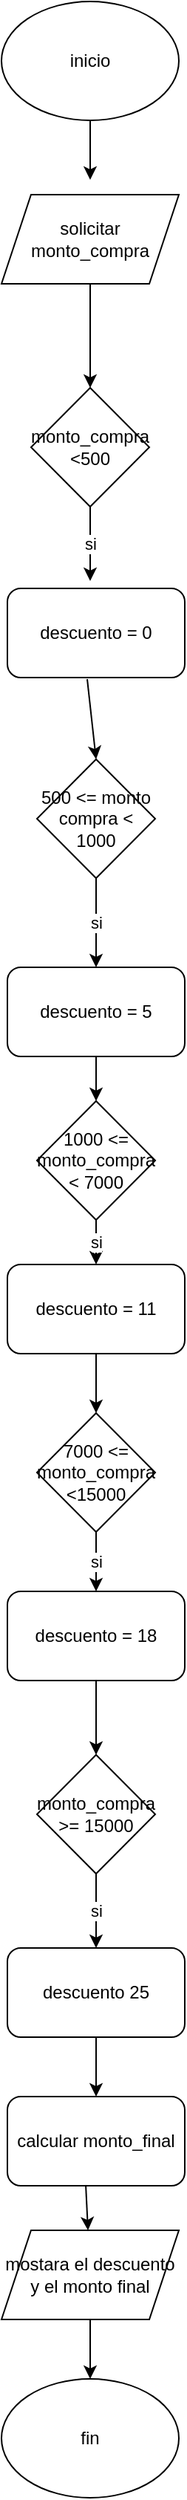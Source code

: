 <mxfile version="24.7.7">
  <diagram name="Página-1" id="026LV-ecqqNy7AiQYLed">
    <mxGraphModel dx="880" dy="460" grid="1" gridSize="10" guides="1" tooltips="1" connect="1" arrows="1" fold="1" page="1" pageScale="1" pageWidth="3300" pageHeight="4681" math="0" shadow="0">
      <root>
        <mxCell id="0" />
        <mxCell id="1" parent="0" />
        <mxCell id="ZSZtkPEoFd3dV9tq5ufR-3" value="" style="endArrow=classic;html=1;rounded=0;exitX=0.5;exitY=1;exitDx=0;exitDy=0;" edge="1" parent="1">
          <mxGeometry width="50" height="50" relative="1" as="geometry">
            <mxPoint x="410" y="270" as="sourcePoint" />
            <mxPoint x="410" y="310" as="targetPoint" />
          </mxGeometry>
        </mxCell>
        <mxCell id="ZSZtkPEoFd3dV9tq5ufR-6" value="" style="endArrow=classic;html=1;rounded=0;" edge="1" parent="1">
          <mxGeometry width="50" height="50" relative="1" as="geometry">
            <mxPoint x="410" y="370" as="sourcePoint" />
            <mxPoint x="410" y="450" as="targetPoint" />
            <Array as="points">
              <mxPoint x="410" y="370" />
            </Array>
          </mxGeometry>
        </mxCell>
        <mxCell id="ZSZtkPEoFd3dV9tq5ufR-7" value="si" style="endArrow=classic;html=1;rounded=0;exitX=0.5;exitY=1;exitDx=0;exitDy=0;" edge="1" parent="1" source="ZSZtkPEoFd3dV9tq5ufR-11">
          <mxGeometry width="50" height="50" relative="1" as="geometry">
            <mxPoint x="420" y="520" as="sourcePoint" />
            <mxPoint x="410" y="580" as="targetPoint" />
          </mxGeometry>
        </mxCell>
        <mxCell id="ZSZtkPEoFd3dV9tq5ufR-9" value="inicio" style="ellipse;whiteSpace=wrap;html=1;" vertex="1" parent="1">
          <mxGeometry x="350" y="190" width="120" height="80" as="geometry" />
        </mxCell>
        <mxCell id="ZSZtkPEoFd3dV9tq5ufR-10" value="solicitar monto_compra" style="shape=parallelogram;perimeter=parallelogramPerimeter;whiteSpace=wrap;html=1;fixedSize=1;" vertex="1" parent="1">
          <mxGeometry x="350" y="320" width="120" height="60" as="geometry" />
        </mxCell>
        <mxCell id="ZSZtkPEoFd3dV9tq5ufR-11" value="monto_compra &amp;lt;500" style="rhombus;whiteSpace=wrap;html=1;" vertex="1" parent="1">
          <mxGeometry x="370" y="450" width="80" height="80" as="geometry" />
        </mxCell>
        <mxCell id="ZSZtkPEoFd3dV9tq5ufR-13" value="descuento = 0" style="rounded=1;whiteSpace=wrap;html=1;" vertex="1" parent="1">
          <mxGeometry x="354" y="585" width="120" height="60" as="geometry" />
        </mxCell>
        <mxCell id="ZSZtkPEoFd3dV9tq5ufR-18" value="500 &amp;lt;= monto compra &amp;lt; 1000" style="rhombus;whiteSpace=wrap;html=1;" vertex="1" parent="1">
          <mxGeometry x="374" y="700" width="80" height="80" as="geometry" />
        </mxCell>
        <mxCell id="ZSZtkPEoFd3dV9tq5ufR-19" value="" style="endArrow=classic;html=1;rounded=0;exitX=0.45;exitY=1.017;exitDx=0;exitDy=0;exitPerimeter=0;entryX=0.5;entryY=0;entryDx=0;entryDy=0;" edge="1" parent="1" source="ZSZtkPEoFd3dV9tq5ufR-13" target="ZSZtkPEoFd3dV9tq5ufR-18">
          <mxGeometry width="50" height="50" relative="1" as="geometry">
            <mxPoint x="390" y="650" as="sourcePoint" />
            <mxPoint x="440" y="600" as="targetPoint" />
          </mxGeometry>
        </mxCell>
        <mxCell id="ZSZtkPEoFd3dV9tq5ufR-20" value="si" style="endArrow=classic;html=1;rounded=0;exitX=0.5;exitY=1;exitDx=0;exitDy=0;" edge="1" parent="1" source="ZSZtkPEoFd3dV9tq5ufR-18" target="ZSZtkPEoFd3dV9tq5ufR-21">
          <mxGeometry width="50" height="50" relative="1" as="geometry">
            <mxPoint x="390" y="880" as="sourcePoint" />
            <mxPoint x="414" y="830" as="targetPoint" />
          </mxGeometry>
        </mxCell>
        <mxCell id="ZSZtkPEoFd3dV9tq5ufR-21" value="descuento = 5" style="rounded=1;whiteSpace=wrap;html=1;" vertex="1" parent="1">
          <mxGeometry x="354" y="840" width="120" height="60" as="geometry" />
        </mxCell>
        <mxCell id="ZSZtkPEoFd3dV9tq5ufR-22" value="" style="endArrow=classic;html=1;rounded=0;exitX=0.5;exitY=1;exitDx=0;exitDy=0;" edge="1" parent="1" source="ZSZtkPEoFd3dV9tq5ufR-21" target="ZSZtkPEoFd3dV9tq5ufR-23">
          <mxGeometry width="50" height="50" relative="1" as="geometry">
            <mxPoint x="390" y="880" as="sourcePoint" />
            <mxPoint x="414" y="970" as="targetPoint" />
          </mxGeometry>
        </mxCell>
        <mxCell id="ZSZtkPEoFd3dV9tq5ufR-23" value="1000 &amp;lt;= monto_compra &amp;lt; 7000" style="rhombus;whiteSpace=wrap;html=1;" vertex="1" parent="1">
          <mxGeometry x="374" y="930" width="80" height="80" as="geometry" />
        </mxCell>
        <mxCell id="ZSZtkPEoFd3dV9tq5ufR-24" value="si" style="endArrow=classic;html=1;rounded=0;exitX=0.5;exitY=1;exitDx=0;exitDy=0;" edge="1" parent="1" source="ZSZtkPEoFd3dV9tq5ufR-23" target="ZSZtkPEoFd3dV9tq5ufR-25">
          <mxGeometry width="50" height="50" relative="1" as="geometry">
            <mxPoint x="390" y="880" as="sourcePoint" />
            <mxPoint x="414" y="1070" as="targetPoint" />
          </mxGeometry>
        </mxCell>
        <mxCell id="ZSZtkPEoFd3dV9tq5ufR-25" value="descuento = 11" style="rounded=1;whiteSpace=wrap;html=1;" vertex="1" parent="1">
          <mxGeometry x="354" y="1040" width="120" height="60" as="geometry" />
        </mxCell>
        <mxCell id="ZSZtkPEoFd3dV9tq5ufR-27" value="" style="endArrow=classic;html=1;rounded=0;exitX=0.5;exitY=1;exitDx=0;exitDy=0;" edge="1" parent="1" source="ZSZtkPEoFd3dV9tq5ufR-25" target="ZSZtkPEoFd3dV9tq5ufR-28">
          <mxGeometry width="50" height="50" relative="1" as="geometry">
            <mxPoint x="390" y="1250" as="sourcePoint" />
            <mxPoint x="414" y="1160" as="targetPoint" />
          </mxGeometry>
        </mxCell>
        <mxCell id="ZSZtkPEoFd3dV9tq5ufR-28" value="7000 &amp;lt;= monto_compra &amp;lt;15000" style="rhombus;whiteSpace=wrap;html=1;" vertex="1" parent="1">
          <mxGeometry x="374" y="1140" width="80" height="80" as="geometry" />
        </mxCell>
        <mxCell id="ZSZtkPEoFd3dV9tq5ufR-29" value="si" style="endArrow=classic;html=1;rounded=0;exitX=0.5;exitY=1;exitDx=0;exitDy=0;" edge="1" parent="1" source="ZSZtkPEoFd3dV9tq5ufR-28" target="ZSZtkPEoFd3dV9tq5ufR-30">
          <mxGeometry width="50" height="50" relative="1" as="geometry">
            <mxPoint x="390" y="1250" as="sourcePoint" />
            <mxPoint x="414" y="1280" as="targetPoint" />
          </mxGeometry>
        </mxCell>
        <mxCell id="ZSZtkPEoFd3dV9tq5ufR-30" value="descuento = 18" style="rounded=1;whiteSpace=wrap;html=1;" vertex="1" parent="1">
          <mxGeometry x="354" y="1260" width="120" height="60" as="geometry" />
        </mxCell>
        <mxCell id="ZSZtkPEoFd3dV9tq5ufR-31" value="" style="endArrow=classic;html=1;rounded=0;exitX=0.5;exitY=1;exitDx=0;exitDy=0;" edge="1" parent="1" source="ZSZtkPEoFd3dV9tq5ufR-30">
          <mxGeometry width="50" height="50" relative="1" as="geometry">
            <mxPoint x="390" y="1250" as="sourcePoint" />
            <mxPoint x="414" y="1370" as="targetPoint" />
          </mxGeometry>
        </mxCell>
        <mxCell id="ZSZtkPEoFd3dV9tq5ufR-33" value="monto_compra &amp;gt;= 15000" style="rhombus;whiteSpace=wrap;html=1;" vertex="1" parent="1">
          <mxGeometry x="374" y="1370" width="80" height="80" as="geometry" />
        </mxCell>
        <mxCell id="ZSZtkPEoFd3dV9tq5ufR-34" value="si" style="endArrow=classic;html=1;rounded=0;exitX=0.5;exitY=1;exitDx=0;exitDy=0;" edge="1" parent="1" source="ZSZtkPEoFd3dV9tq5ufR-33" target="ZSZtkPEoFd3dV9tq5ufR-35">
          <mxGeometry width="50" height="50" relative="1" as="geometry">
            <mxPoint x="390" y="1470" as="sourcePoint" />
            <mxPoint x="414" y="1510" as="targetPoint" />
          </mxGeometry>
        </mxCell>
        <mxCell id="ZSZtkPEoFd3dV9tq5ufR-35" value="descuento 25" style="rounded=1;whiteSpace=wrap;html=1;" vertex="1" parent="1">
          <mxGeometry x="354" y="1500" width="120" height="60" as="geometry" />
        </mxCell>
        <mxCell id="ZSZtkPEoFd3dV9tq5ufR-36" value="" style="endArrow=classic;html=1;rounded=0;exitX=0.5;exitY=1;exitDx=0;exitDy=0;" edge="1" parent="1" source="ZSZtkPEoFd3dV9tq5ufR-35" target="ZSZtkPEoFd3dV9tq5ufR-37">
          <mxGeometry width="50" height="50" relative="1" as="geometry">
            <mxPoint x="390" y="1470" as="sourcePoint" />
            <mxPoint x="414" y="1630" as="targetPoint" />
          </mxGeometry>
        </mxCell>
        <mxCell id="ZSZtkPEoFd3dV9tq5ufR-37" value="calcular monto_final" style="rounded=1;whiteSpace=wrap;html=1;" vertex="1" parent="1">
          <mxGeometry x="354" y="1600" width="120" height="60" as="geometry" />
        </mxCell>
        <mxCell id="ZSZtkPEoFd3dV9tq5ufR-38" value="" style="endArrow=classic;html=1;rounded=0;exitX=0.442;exitY=1;exitDx=0;exitDy=0;exitPerimeter=0;" edge="1" parent="1" source="ZSZtkPEoFd3dV9tq5ufR-37" target="ZSZtkPEoFd3dV9tq5ufR-39">
          <mxGeometry width="50" height="50" relative="1" as="geometry">
            <mxPoint x="390" y="1660" as="sourcePoint" />
            <mxPoint x="407" y="1700" as="targetPoint" />
          </mxGeometry>
        </mxCell>
        <mxCell id="ZSZtkPEoFd3dV9tq5ufR-39" value="mostara el descuento y el monto final" style="shape=parallelogram;perimeter=parallelogramPerimeter;whiteSpace=wrap;html=1;fixedSize=1;" vertex="1" parent="1">
          <mxGeometry x="350" y="1690" width="120" height="60" as="geometry" />
        </mxCell>
        <mxCell id="ZSZtkPEoFd3dV9tq5ufR-40" value="" style="endArrow=classic;html=1;rounded=0;exitX=0.5;exitY=1;exitDx=0;exitDy=0;" edge="1" parent="1" source="ZSZtkPEoFd3dV9tq5ufR-39" target="ZSZtkPEoFd3dV9tq5ufR-41">
          <mxGeometry width="50" height="50" relative="1" as="geometry">
            <mxPoint x="390" y="1660" as="sourcePoint" />
            <mxPoint x="410" y="1800" as="targetPoint" />
          </mxGeometry>
        </mxCell>
        <mxCell id="ZSZtkPEoFd3dV9tq5ufR-41" value="fin" style="ellipse;whiteSpace=wrap;html=1;" vertex="1" parent="1">
          <mxGeometry x="350" y="1790" width="120" height="80" as="geometry" />
        </mxCell>
      </root>
    </mxGraphModel>
  </diagram>
</mxfile>
